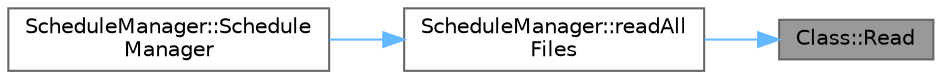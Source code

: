 digraph "Class::Read"
{
 // LATEX_PDF_SIZE
  bgcolor="transparent";
  edge [fontname=Helvetica,fontsize=10,labelfontname=Helvetica,labelfontsize=10];
  node [fontname=Helvetica,fontsize=10,shape=box,height=0.2,width=0.4];
  rankdir="RL";
  Node1 [label="Class::Read",height=0.2,width=0.4,color="gray40", fillcolor="grey60", style="filled", fontcolor="black",tooltip="reads the file classes.csv with help of the method Slot::readSlot, complexity O(n+2) = O(n)"];
  Node1 -> Node2 [dir="back",color="steelblue1",style="solid"];
  Node2 [label="ScheduleManager::readAll\lFiles",height=0.2,width=0.4,color="grey40", fillcolor="white", style="filled",URL="$class_schedule_manager.html#a7c0197968ff5d3935fdff25cf5276c66",tooltip="method to call all the read methods to read all the files"];
  Node2 -> Node3 [dir="back",color="steelblue1",style="solid"];
  Node3 [label="ScheduleManager::Schedule\lManager",height=0.2,width=0.4,color="grey40", fillcolor="white", style="filled",URL="$class_schedule_manager.html#a01e612817374dc034ba3869d5ab38afb",tooltip="the constructor for the schedule manager class"];
}
